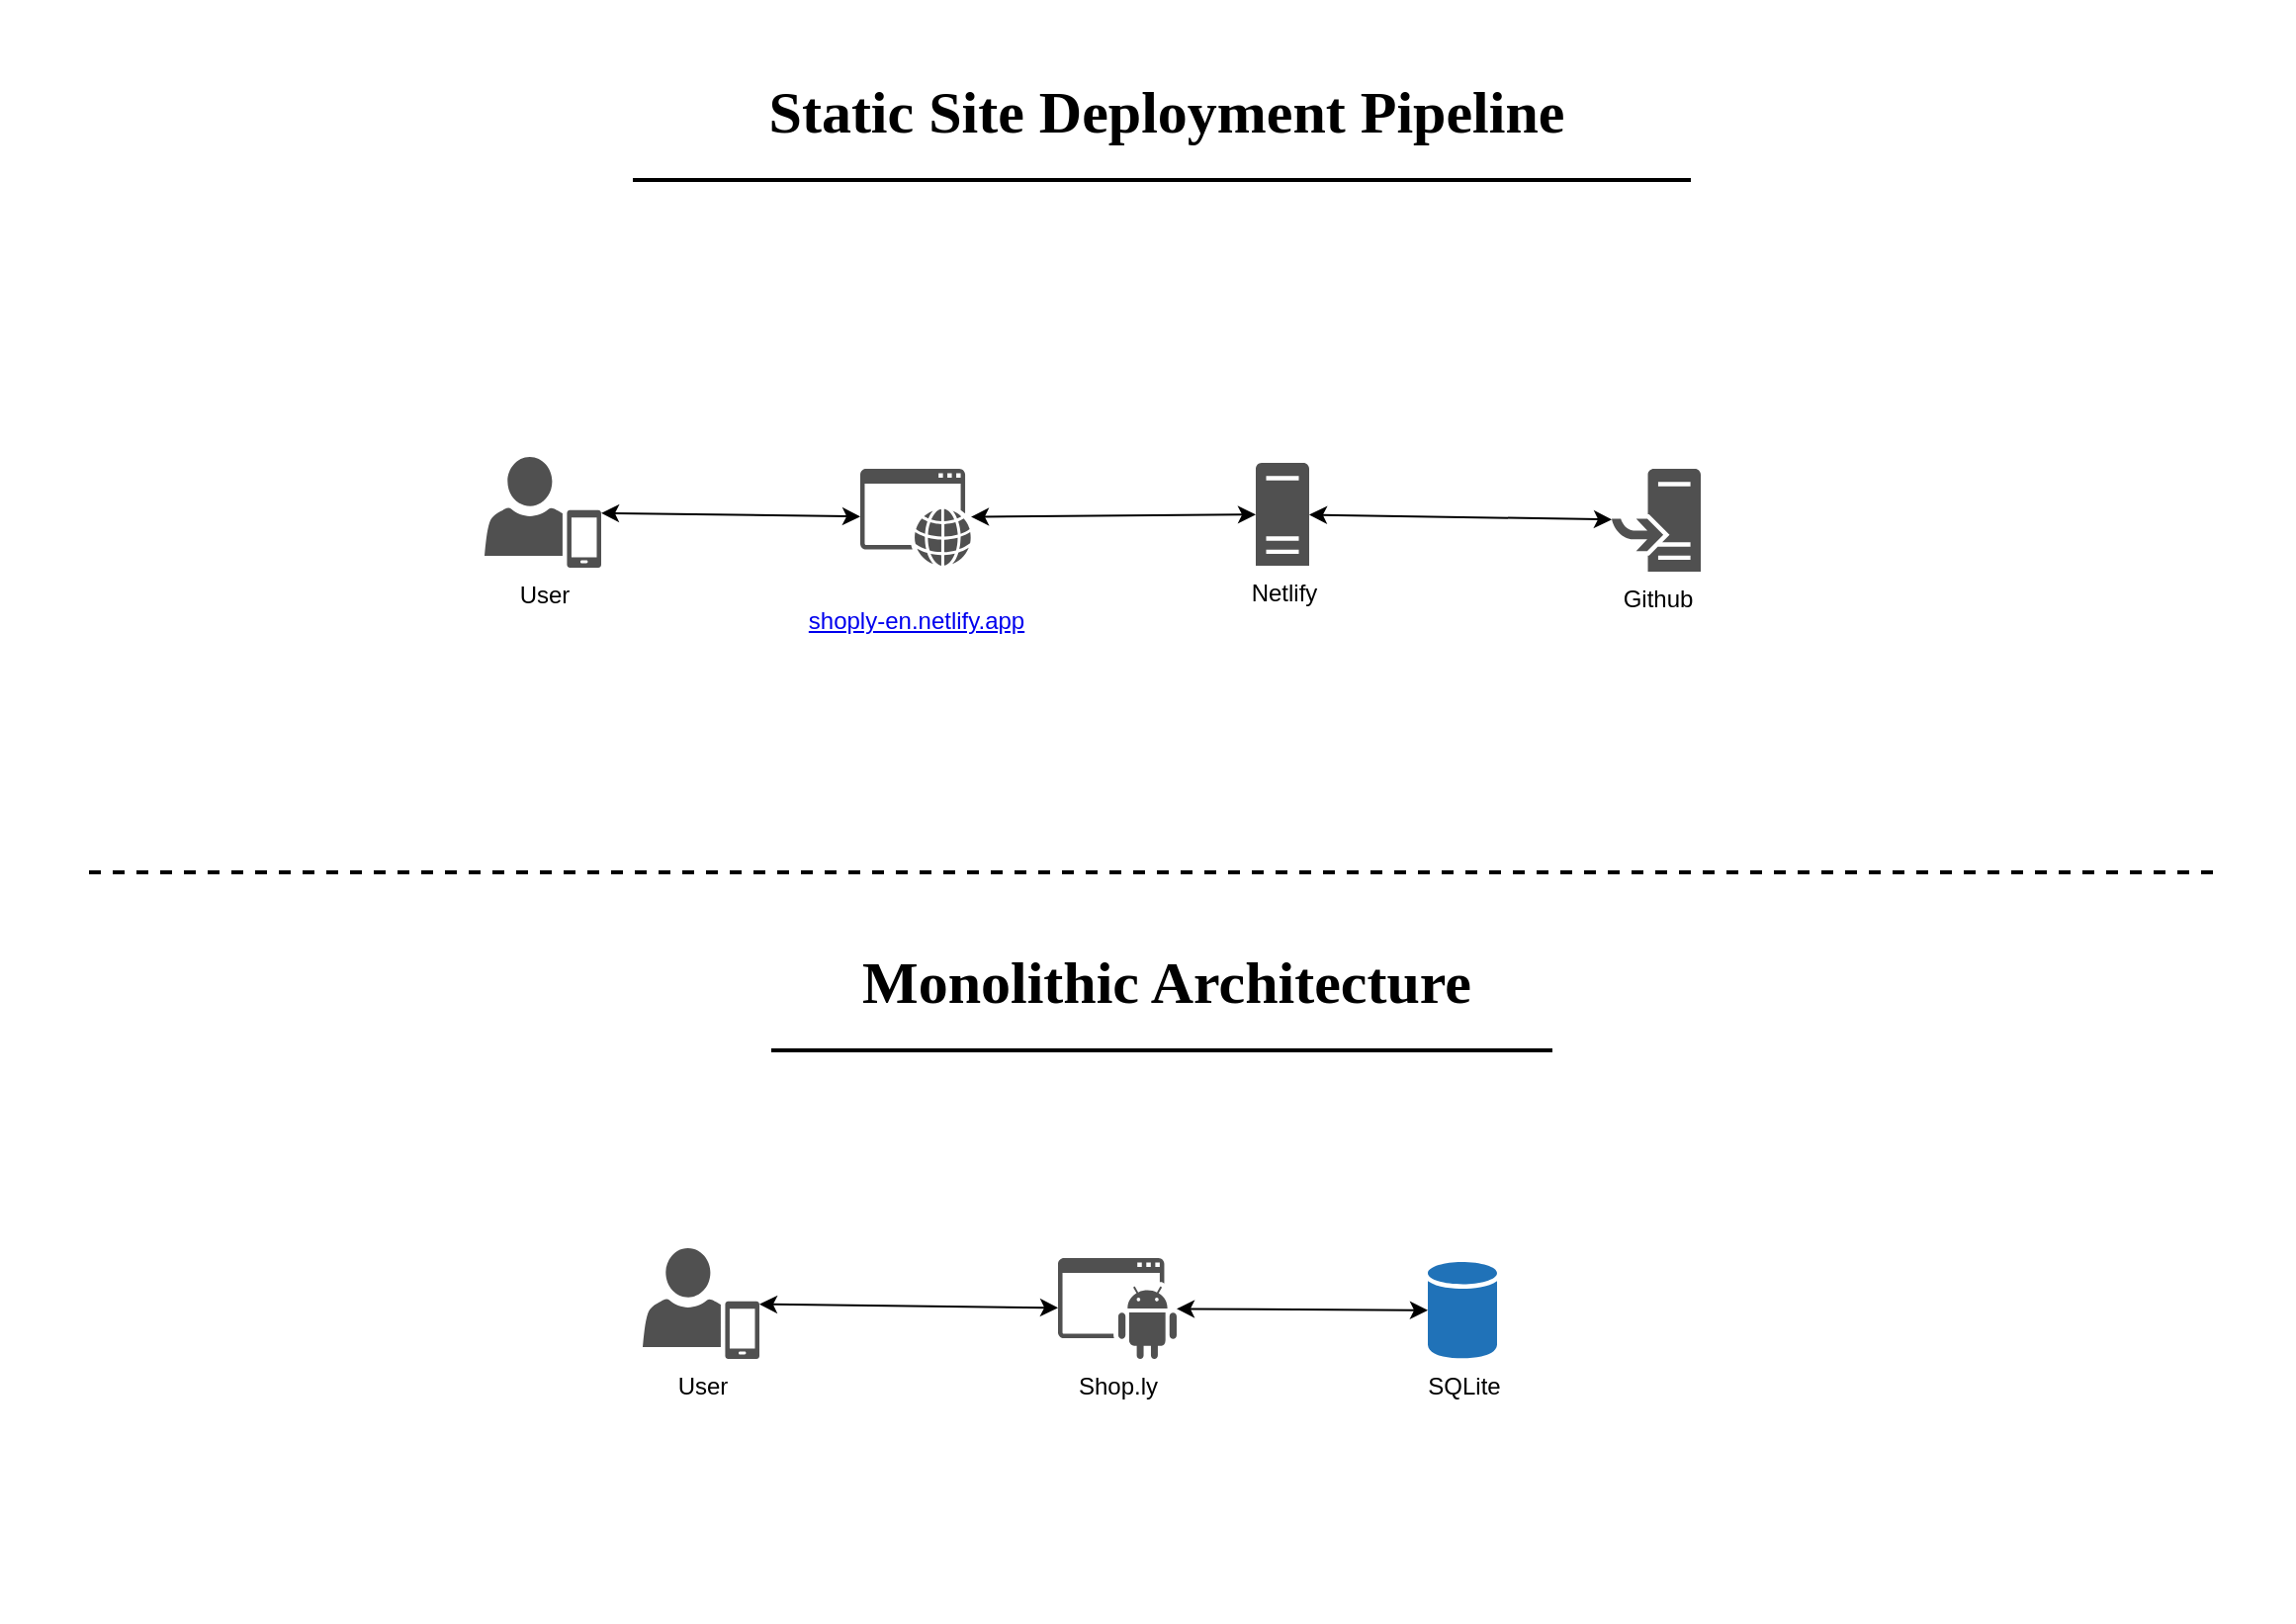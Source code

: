 <mxfile version="26.0.16">
  <diagram name="Page-1" id="mXHxdq0K06wNgFEHyDob">
    <mxGraphModel dx="1480" dy="936" grid="1" gridSize="10" guides="1" tooltips="1" connect="1" arrows="1" fold="1" page="1" pageScale="1" pageWidth="1169" pageHeight="827" math="0" shadow="0">
      <root>
        <mxCell id="0" />
        <mxCell id="1" parent="0" />
        <mxCell id="FJEk-ni-e8xOivcbfDF8-1" value="" style="swimlane;startSize=0;labelBackgroundColor=#FFFFFF;fillColor=#FFFFFF;fillStyle=auto;gradientColor=none;strokeColor=none;" parent="1" vertex="1">
          <mxGeometry width="1160" height="820" as="geometry">
            <mxRectangle width="50" height="40" as="alternateBounds" />
          </mxGeometry>
        </mxCell>
        <mxCell id="FJEk-ni-e8xOivcbfDF8-2" value="" style="group" parent="FJEk-ni-e8xOivcbfDF8-1" vertex="1" connectable="0">
          <mxGeometry x="45" y="41" width="1080" height="646" as="geometry" />
        </mxCell>
        <mxCell id="VW3lL3cYOoMvem1zIZGO-18" value="" style="group" parent="FJEk-ni-e8xOivcbfDF8-2" vertex="1" connectable="0">
          <mxGeometry x="200" y="190" width="615" height="58" as="geometry" />
        </mxCell>
        <mxCell id="VW3lL3cYOoMvem1zIZGO-7" value="Github" style="sketch=0;pointerEvents=1;shadow=0;dashed=0;html=1;strokeColor=none;fillColor=#505050;labelPosition=center;verticalLabelPosition=bottom;verticalAlign=top;outlineConnect=0;align=center;shape=mxgraph.office.concepts.install;" parent="VW3lL3cYOoMvem1zIZGO-18" vertex="1">
          <mxGeometry x="570" y="6" width="45" height="52" as="geometry" />
        </mxCell>
        <mxCell id="VW3lL3cYOoMvem1zIZGO-14" style="edgeStyle=none;shape=connector;rounded=0;orthogonalLoop=1;jettySize=auto;html=1;strokeColor=default;align=center;verticalAlign=middle;fontFamily=Helvetica;fontSize=11;fontColor=default;labelBackgroundColor=default;startArrow=classic;startFill=1;endArrow=classic;" parent="VW3lL3cYOoMvem1zIZGO-18" source="VW3lL3cYOoMvem1zIZGO-8" target="VW3lL3cYOoMvem1zIZGO-9" edge="1">
          <mxGeometry relative="1" as="geometry" />
        </mxCell>
        <mxCell id="VW3lL3cYOoMvem1zIZGO-8" value="&lt;span class=&quot;flex-auto min-width-0 css-truncate css-truncate-target width-fit&quot;&gt;&lt;br/&gt;          &lt;a href=&quot;https://shoply-en.netlify.app/&quot; class=&quot;text-bold&quot; rel=&quot;noopener noreferrer nofollow&quot; target=&quot;_blank&quot; role=&quot;link&quot; title=&quot;https://shoply-en.netlify.app/&quot;&gt;shoply-en.netlify.app&lt;/a&gt;&lt;/span&gt;" style="sketch=0;pointerEvents=1;shadow=0;dashed=0;html=1;strokeColor=none;fillColor=#505050;labelPosition=center;verticalLabelPosition=bottom;verticalAlign=top;outlineConnect=0;align=center;shape=mxgraph.office.concepts.application_web;" parent="VW3lL3cYOoMvem1zIZGO-18" vertex="1">
          <mxGeometry x="190" y="6" width="56" height="49" as="geometry" />
        </mxCell>
        <mxCell id="VW3lL3cYOoMvem1zIZGO-15" style="edgeStyle=none;shape=connector;rounded=0;orthogonalLoop=1;jettySize=auto;html=1;strokeColor=default;align=center;verticalAlign=middle;fontFamily=Helvetica;fontSize=11;fontColor=default;labelBackgroundColor=default;startArrow=classic;startFill=1;endArrow=classic;" parent="VW3lL3cYOoMvem1zIZGO-18" source="VW3lL3cYOoMvem1zIZGO-9" target="VW3lL3cYOoMvem1zIZGO-7" edge="1">
          <mxGeometry relative="1" as="geometry" />
        </mxCell>
        <mxCell id="VW3lL3cYOoMvem1zIZGO-9" value="Netlify" style="sketch=0;pointerEvents=1;shadow=0;dashed=0;html=1;strokeColor=none;fillColor=#505050;labelPosition=center;verticalLabelPosition=bottom;verticalAlign=top;outlineConnect=0;align=center;shape=mxgraph.office.servers.server_generic;" parent="VW3lL3cYOoMvem1zIZGO-18" vertex="1">
          <mxGeometry x="390" y="3" width="27" height="52" as="geometry" />
        </mxCell>
        <mxCell id="VW3lL3cYOoMvem1zIZGO-13" style="edgeStyle=none;shape=connector;rounded=0;orthogonalLoop=1;jettySize=auto;html=1;strokeColor=default;align=center;verticalAlign=middle;fontFamily=Helvetica;fontSize=11;fontColor=default;labelBackgroundColor=default;startArrow=classic;startFill=1;endArrow=classic;" parent="VW3lL3cYOoMvem1zIZGO-18" source="VW3lL3cYOoMvem1zIZGO-10" target="VW3lL3cYOoMvem1zIZGO-8" edge="1">
          <mxGeometry relative="1" as="geometry" />
        </mxCell>
        <mxCell id="VW3lL3cYOoMvem1zIZGO-10" value="User" style="sketch=0;pointerEvents=1;shadow=0;dashed=0;html=1;strokeColor=none;fillColor=#505050;labelPosition=center;verticalLabelPosition=bottom;verticalAlign=top;outlineConnect=0;align=center;shape=mxgraph.office.users.mobile_user;" parent="VW3lL3cYOoMvem1zIZGO-18" vertex="1">
          <mxGeometry width="59" height="56" as="geometry" />
        </mxCell>
        <mxCell id="VW3lL3cYOoMvem1zIZGO-19" value="" style="endArrow=none;html=1;rounded=0;strokeColor=default;align=center;verticalAlign=middle;fontFamily=Helvetica;fontSize=11;fontColor=default;labelBackgroundColor=default;strokeWidth=2;dashed=1;" parent="FJEk-ni-e8xOivcbfDF8-2" edge="1">
          <mxGeometry width="50" height="50" relative="1" as="geometry">
            <mxPoint y="400" as="sourcePoint" />
            <mxPoint x="1080" y="400" as="targetPoint" />
          </mxGeometry>
        </mxCell>
        <mxCell id="VW3lL3cYOoMvem1zIZGO-20" value="" style="group" parent="FJEk-ni-e8xOivcbfDF8-2" vertex="1" connectable="0">
          <mxGeometry x="280" y="590" width="432" height="56" as="geometry" />
        </mxCell>
        <mxCell id="VW3lL3cYOoMvem1zIZGO-11" style="rounded=0;orthogonalLoop=1;jettySize=auto;html=1;strokeColor=default;startArrow=classic;startFill=1;" parent="VW3lL3cYOoMvem1zIZGO-20" source="VW3lL3cYOoMvem1zIZGO-3" target="VW3lL3cYOoMvem1zIZGO-6" edge="1">
          <mxGeometry relative="1" as="geometry" />
        </mxCell>
        <mxCell id="VW3lL3cYOoMvem1zIZGO-3" value="User" style="sketch=0;pointerEvents=1;shadow=0;dashed=0;html=1;strokeColor=none;fillColor=#505050;labelPosition=center;verticalLabelPosition=bottom;verticalAlign=top;outlineConnect=0;align=center;shape=mxgraph.office.users.mobile_user;" parent="VW3lL3cYOoMvem1zIZGO-20" vertex="1">
          <mxGeometry width="59" height="56" as="geometry" />
        </mxCell>
        <mxCell id="VW3lL3cYOoMvem1zIZGO-4" value="SQLite" style="sketch=0;shadow=0;dashed=0;html=1;strokeColor=none;labelPosition=center;verticalLabelPosition=bottom;verticalAlign=top;outlineConnect=0;align=center;shape=mxgraph.office.databases.database;fillColor=#2072B8;" parent="VW3lL3cYOoMvem1zIZGO-20" vertex="1">
          <mxGeometry x="397" y="7" width="35" height="49" as="geometry" />
        </mxCell>
        <mxCell id="VW3lL3cYOoMvem1zIZGO-12" style="edgeStyle=none;shape=connector;rounded=0;orthogonalLoop=1;jettySize=auto;html=1;strokeColor=default;align=center;verticalAlign=middle;fontFamily=Helvetica;fontSize=11;fontColor=default;labelBackgroundColor=default;startArrow=classic;startFill=1;endArrow=classic;" parent="VW3lL3cYOoMvem1zIZGO-20" source="VW3lL3cYOoMvem1zIZGO-6" target="VW3lL3cYOoMvem1zIZGO-4" edge="1">
          <mxGeometry relative="1" as="geometry" />
        </mxCell>
        <mxCell id="VW3lL3cYOoMvem1zIZGO-6" value="Shop.ly" style="sketch=0;pointerEvents=1;shadow=0;dashed=0;html=1;strokeColor=none;fillColor=#505050;labelPosition=center;verticalLabelPosition=bottom;verticalAlign=top;outlineConnect=0;align=center;shape=mxgraph.office.concepts.application_android;" parent="VW3lL3cYOoMvem1zIZGO-20" vertex="1">
          <mxGeometry x="210" y="5" width="60" height="51" as="geometry" />
        </mxCell>
        <mxCell id="VW3lL3cYOoMvem1zIZGO-22" value="" style="group" parent="FJEk-ni-e8xOivcbfDF8-2" vertex="1" connectable="0">
          <mxGeometry x="345" y="440" width="400" height="50" as="geometry" />
        </mxCell>
        <mxCell id="VW3lL3cYOoMvem1zIZGO-16" value="&lt;font face=&quot;Verdana&quot;&gt;&lt;span style=&quot;font-size: 30px;&quot;&gt;&lt;b&gt;Monolithic Architecture&lt;/b&gt;&lt;/span&gt;&lt;/font&gt;" style="text;html=1;align=center;verticalAlign=middle;whiteSpace=wrap;rounded=0;fontFamily=Helvetica;fontSize=11;fontColor=default;labelBackgroundColor=none;" parent="VW3lL3cYOoMvem1zIZGO-22" vertex="1">
          <mxGeometry width="400" height="30" as="geometry" />
        </mxCell>
        <mxCell id="VW3lL3cYOoMvem1zIZGO-17" value="" style="endArrow=none;html=1;rounded=0;strokeColor=default;align=center;verticalAlign=middle;fontFamily=Helvetica;fontSize=11;fontColor=default;labelBackgroundColor=default;strokeWidth=2;" parent="VW3lL3cYOoMvem1zIZGO-22" edge="1">
          <mxGeometry width="50" height="50" relative="1" as="geometry">
            <mxPoint y="50" as="sourcePoint" />
            <mxPoint x="395" y="50" as="targetPoint" />
          </mxGeometry>
        </mxCell>
        <mxCell id="VW3lL3cYOoMvem1zIZGO-23" value="" style="group" parent="FJEk-ni-e8xOivcbfDF8-2" vertex="1" connectable="0">
          <mxGeometry x="275" width="540" height="50" as="geometry" />
        </mxCell>
        <mxCell id="VW3lL3cYOoMvem1zIZGO-24" value="&lt;strong data-end=&quot;86&quot; data-start=&quot;51&quot;&gt;&lt;font face=&quot;Verdana&quot; style=&quot;font-size: 30px;&quot;&gt;Static Site Deployment Pipeline&lt;/font&gt;&lt;/strong&gt;" style="text;html=1;align=center;verticalAlign=middle;whiteSpace=wrap;rounded=0;fontFamily=Helvetica;fontSize=11;fontColor=default;labelBackgroundColor=none;" parent="VW3lL3cYOoMvem1zIZGO-23" vertex="1">
          <mxGeometry width="540" height="30" as="geometry" />
        </mxCell>
        <mxCell id="VW3lL3cYOoMvem1zIZGO-25" value="" style="endArrow=none;html=1;rounded=0;strokeColor=default;align=center;verticalAlign=middle;fontFamily=Helvetica;fontSize=11;fontColor=default;labelBackgroundColor=default;strokeWidth=2;" parent="VW3lL3cYOoMvem1zIZGO-23" edge="1">
          <mxGeometry width="50" height="50" relative="1" as="geometry">
            <mxPoint y="50" as="sourcePoint" />
            <mxPoint x="535" y="50" as="targetPoint" />
          </mxGeometry>
        </mxCell>
      </root>
    </mxGraphModel>
  </diagram>
</mxfile>
